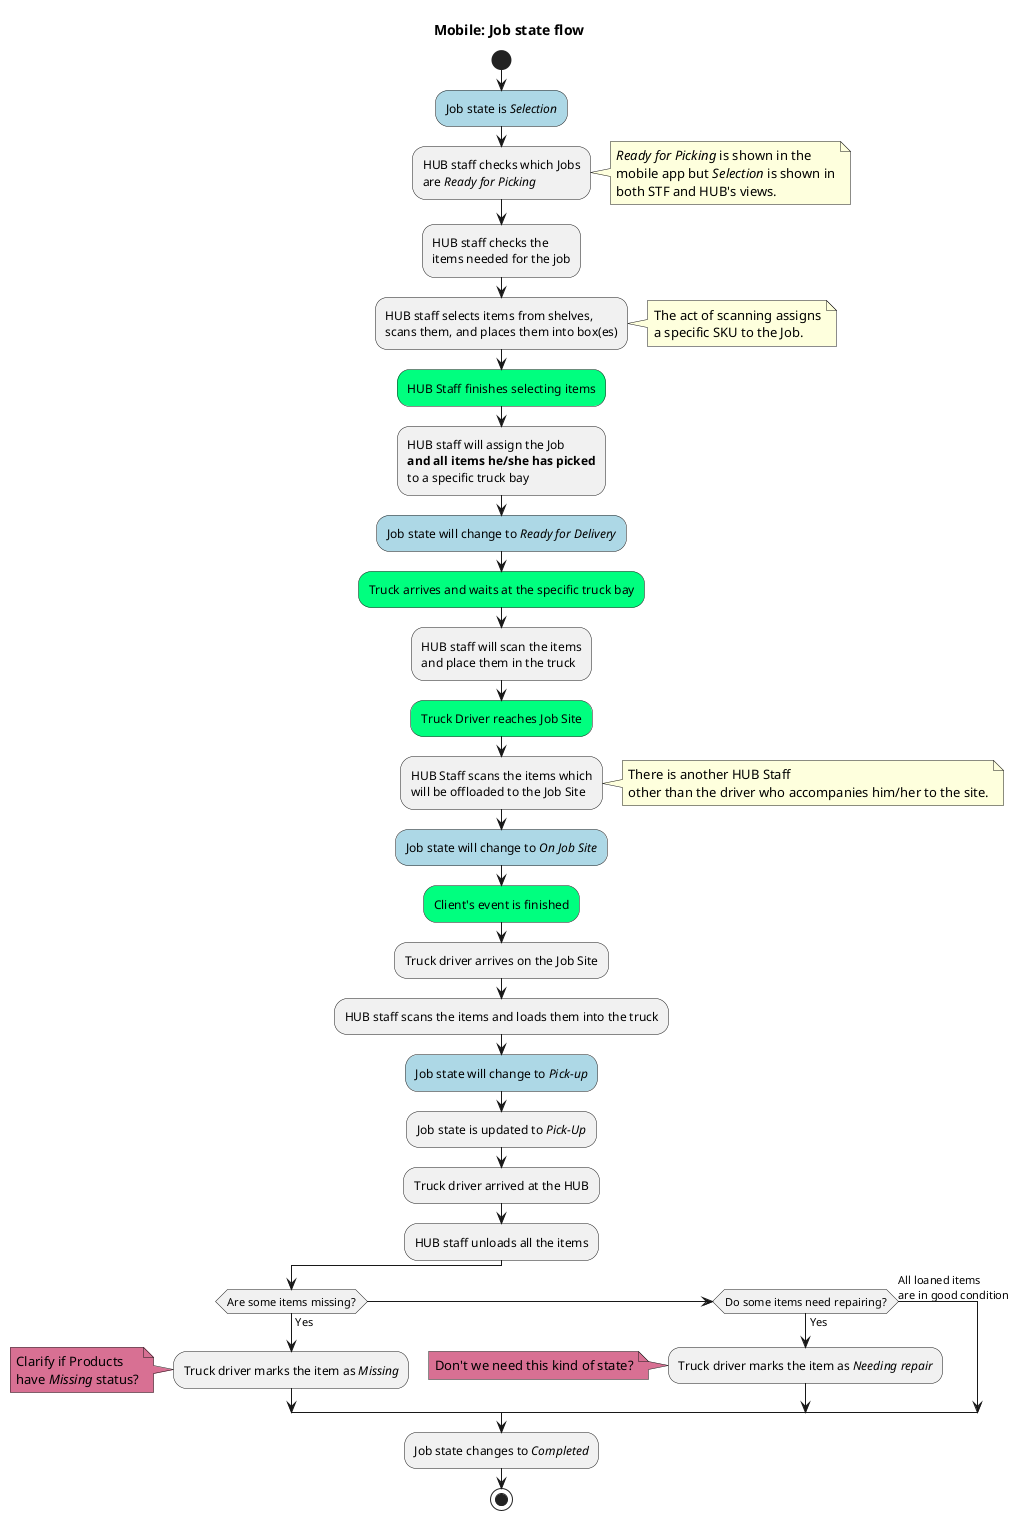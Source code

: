 ' Shows the transitions of Job from Ready for Delivery To Completed

@startuml
    title Mobile: Job state flow
    start

    #LightBlue:Job state is //Selection//;

    :HUB staff checks which Jobs
    are //Ready for Picking//;

    note right
        //Ready for Picking// is shown in the 
        mobile app but //Selection// is shown in
        both STF and HUB's views.
    end note
    
    :HUB staff checks the
    items needed for the job;

    :HUB staff selects items from shelves,
    scans them, and places them into box(es);

    note right
        The act of scanning assigns
        a specific SKU to the Job.
    end note

    #SpringGreen:HUB Staff finishes selecting items;

    :HUB staff will assign the Job 
    **and all items he/she has picked**
    to a specific truck bay;

    #LightBlue:Job state will change to //Ready for Delivery//;

    #SpringGreen:Truck arrives and waits at the specific truck bay;

    :HUB staff will scan the items
    and place them in the truck;

    #SpringGreen:Truck Driver reaches Job Site;
    
    :HUB Staff scans the items which
    will be offloaded to the Job Site;

    note right
        There is another HUB Staff
        other than the driver who accompanies him/her to the site.
    end note

    #LightBlue:Job state will change to //On Job Site//;

    #SpringGreen:Client's event is finished;
    :Truck driver arrives on the Job Site;
    :HUB staff scans the items and loads them into the truck;
    #LightBlue:Job state will change to //Pick-up//;

    :Job state is updated to //Pick-Up//;
    :Truck driver arrived at the HUB;
    :HUB staff unloads all the items;

    if(Are some items missing?) then (Yes)
        :Truck driver marks the item as //Missing//;

        note left #PaleVioletRed
            Clarify if Products
            have //Missing// status?
        end note

    elseif(Do some items need repairing?) then (Yes)
        :Truck driver marks the item as //Needing repair//;

        note left #PaleVioletRed
            Don't we need this kind of state?
        end note
    else(All loaned items\nare in good condition)
    endif

    :Job state changes to //Completed//;
    stop
@enduml